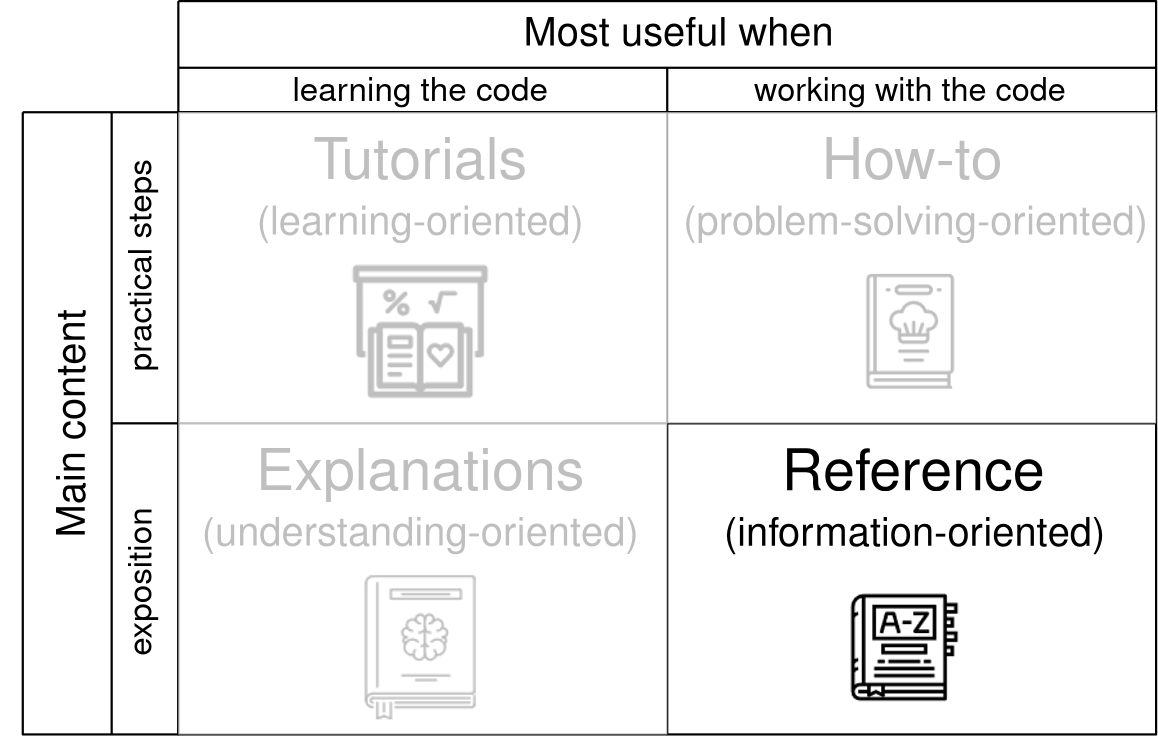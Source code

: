 <?xml version="1.0"?>
<!DOCTYPE ipe SYSTEM "ipe.dtd">
<ipe version="70218" creator="Ipe 7.2.21">
<info created="D:20211125182417" modified="D:20211128232201"/>
<preamble>\renewcommand{\familydefault}{\sfdefault}
\usepackage{helvet}</preamble>
<bitmap id="1" width="128" height="128" BitsPerComponent="8" ColorSpace="DeviceGrayAlpha" Filter="FlateDecode" length="39" alphaLength="835" encoding="base64">
eNrtwTEBAAAAwqD1T20MH6AAAAAAAAAAAAAAAAAAAACAtwFAAAABeNrtmt11tCAQhilhSrAE
SqAE7nNDCXRACZZgCZRACZZgCZTgx4Dr+kcSdVhPzsd7kZyzRB6QmeGFLGNVVVVVVVVVVVVV
VQ8LtKEVnMMPI7H8Kb4YySXP8CU9X53lW0Ume4Xf0kWz+Yv8ni753BX+k/H3dP6xnho/nCuA
TGEE0GQfzkWdxLMmPORooh+zv2GVf5cvWmse5LdxG40dgeBHm7bpJrVAz59KEn4G3WGH+p1t
HT0/MBUPtiThPRy/58lsGHp+eP2chULeRPxRNRvGoZlUYP3x7YZK0mfxPFiGkvGXSvLXIR7S
AFVJfpi474/x1oep2xyFrv5AevlcivXHcX8dch6XkI/4LywE/apDFeJyyC0/HT/Nvk376Tb2
g0xZfsIDpnfA6d12PYqy/BR6Ap2p3E4WD0y+bP2XKfJx/rrb5VqbXX6y/JsSL5XZbQEGv1mR
EvGXfmIhOihB/GP+Qxpxxs5V//XX+SC6I+lYcLhujxoVIV/nTjUOwObaNB3f5q918hdFjoTf
oKn1l26c0Ag3d/nzQVSKraSZzOauRajltdcdPp+nc9SDzu26zfwYL8mHXAMp34k+14PP7Lrx
aeFo+BZtP/awrgL6Jz4aBkp+43c3Oh/l802Cmc/zW/6SeYa/dGMP8Dt4ac0H7awJf2FcZx5Y
f5F2ARsDtOeF+LDf4BJ/kxhDIT7Tbin8l0rit3FhkGaAOxxYGX6u/g3JjbsYnoAP0PBHr37F
91MSJAceImDJ195f5o96xYfVtWoz893ydlljli752d3rew07Pmzqr3jx8WT2On0Ijw1bvofT
fNl77/V38S/n/HPzALiPRWrBV6Ebp9hFrd5/s3r//L3/4ZEs3kxGPGzy745+FX9pAANEfAfs
8/w0AFx7C6wYX9ul2pX/gH46ELBi/CYbf/MAemDl+PHXoszz9f4bdoEXvtj6w1I7/yeBFeaf
8r/0/Hnez/Dd23g8wYf9dxk+O//Jf1j11Po/HX//M9/ur5iMRL40+xZLzz8tQn53hW/p+PzK
9ZOg4wdbeSQdDemgDxuBUfEdz0knj5wTEf+WbvKbh/ns5hfxBrjJ5629oe7u9Kuqqqqqqqqq
qqqqCPUP2l5bDg==
</bitmap>
<bitmap id="2" width="128" height="128" BitsPerComponent="8" ColorSpace="DeviceGrayAlpha" Filter="FlateDecode" length="39" alphaLength="860" encoding="base64">
eNrtwTEBAAAAwqD1T20MH6AAAAAAAAAAAAAAAAAAAACAtwFAAAABeNrtms9qFDEYwPMIeQPz
BCUPoJAH8JBjj3PoA+TQiyAEvLS3XMSTJRd76iEXoSeZgwctIgErtFBlWBQ9SIl169a/fGZm
drvBLsvuxslAze+wySzM/na+JF+SIQhlMplMJpPJZDJTmL2AGAY0Si+gLG6z1dl4exD19E5G
xm/vfczd0uJIv7Ixdw+eNIXhPfmP95qikj35rc7+wC+qxeEd+HUlF6VSXfjLpsBkHuM7O/Sr
uRlXde4nfB6kQ3/FF6WT9pdLTHyyi/GPFyfnv+zP/mvuZ0oVCAsjcS9+Aa6COxVYcKQHP3UK
+5x8RhGpdGo/k9qAf2oMr2vNUM5uhK78GqwFWPe10Y7/ePnLlc6xZH4BBUK3Tl/5T79FourL
vn/40iXzG9N0AAva+7GrO0LdFDyVvxJtSXD9/GTc8jN2i9346eGLy/pITWprcDeNXzoAMbmA
o8nixHdISxP4OUi8NVlhCfje5B5inWXMVgn8uv5NKnwEiLbwzYHxVSw5rv8a6d6vLscZMYo6
KZSahoakiL8IrsJOz8oU8UcPgu4X+j/AkKfwq3N7k3LBAn99iR+e/h3+bvyVxAb8GHR87MfK
1dcFvpIpuvE/ds73dqqBtn7jBPZ/AracSOEv4LzNuMwXP/f9OCDj749xCj+GzWmP9zvuS+mn
3ST5l067WWm/2ulgUFUSPwu7eTj+tUVp4l9MX0u2/rKplzrN/GvqDFy0663Wr10zF7E0fuxs
MV4Djed/DMwnAZVq/ePzD1w8b6q/n7b+c6iTQLL1Ny+eneFmMvrYLgPuMZp2/+EbgWHu9sAX
ckbou9//+AUXaEwrmBn6BPtPwnBQ5P1/9mf/9ff7rc8cSOd+4eYh/5v2JyaEpJ9/ygDD8vi7
rn7N+vVH0Lc/7vyH9+ONzWJ1tk+izr/YXeWijv/8OIw6/2MHTkQeIFIxdw+A4+19vTIqsv+d
niI9PCpXxkT6h2/QlTc6Kcef+ow0yGajX/gcJCTS1TKUkX4KHHHe5N/61YIuEZfLUKBHJ1Hh
M6AYCv3zz55cYe1wEJe/RH2gJPCbJRPAkMVmUEZCP+VLsX4D/QMCfy/Ufi379TfrgP78ZOc+
7s3/rrQwAjAHPfmHo7LAqDAwQJlMJpPJZDKZTAx/AGKF0l8=
</bitmap>
<bitmap id="3" width="128" height="128" BitsPerComponent="8" ColorSpace="DeviceGrayAlpha" Filter="FlateDecode" length="39" alphaLength="721" encoding="base64">
eNrtwTEBAAAAwqD1T20MH6AAAAAAAAAAAAAAAAAAAACAtwFAAAABeNrtmuGRgyAQhSmBEihh
S6AESrAEOqAESrAESrAESqAESuAAjUaDuZwKmUv2/cjc5IyfwvJ2FyUEhUKhUCgUCoWaxW04
J30KL8NpDSfw1AevpAtOHpRyIXTH+RCCIsQGe/wO8hmOSoQgzvGJDz3yP41PlS3LqBZ85vaX
u6U1+ePJhxD8UFS8gH457nK+yas5rmlDd37hgo+f/bLqr+RHO0x2Sp+4erxCkn4xX/Kl9w9K
snxOr0RRyudjQSmoGH/iWb4RDdbfflr0so3/lIdfAEX//S4+BcHZu/iUWz8WeeId/Pvi2EJz
fhfv3feSC2XSyofGfBltWE9TDzHjBN6UzyK+W1mib8rvN5W9KlfadeovLnUsArapPygJDfhg
xkW3me+u2PBdz+/8TmM3rUYvqvJT7h0k8ILrcRBdKgGhIn8T9sWW2VXkx7CXz3+kV0dczXfb
sC/VwKYaH17Y0dD3TnQxnz8UmIQWIoBV5MutD299V1Xk08X2qOon20lGRLVaehBXM/48m0NB
Lvx409NEcF8x/tJXw9yNmYXv5ibNBs8r+l80OMtvVsBu/HldcLdeIZfzabZ5I/J/5Y2vxs9c
Dq6a4wr5T+c0w6ZYHPl5+CGnH1V//0O6nGTyBGT+OPwpNmTV/Y87i4FpAjJ/HH7xaE71+Fqp
OBE21b69SjsCKv3Zjv9S9//BfM4e1LXkw97hLfii9FyBDveJr27/sbMDalr1P1C8AMva9V+d
7jfSHcX9ny/h07Ja8dnOY1FLmvlPWdBo/KUuSmL8fw+frrN/az51v629yvztoxfaePxh/a4B
YPwjH/mbRH3qDSSRttRjs52ay0PSttCS/Il/Woa8k+8lOce3wI5rWG2FH42/4zIfwRfOH9Ul
fH0i/q7gs4dO81X5fz7//NeHPXX5scTyujuuYd6sP6gL3j89eQH+rAFTgkKhUCgUCoVCzfoB
1T2IEQ==
</bitmap>
<bitmap id="4" width="128" height="128" BitsPerComponent="8" ColorSpace="DeviceGrayAlpha" Filter="FlateDecode" length="39" alphaLength="872" encoding="base64">
eNrtwTEBAAAAwqD1T20MH6AAAAAAAAAAAAAAAAAAAACAtwFAAAABeNrtmjFu5CAUQOlSLkdw
lWYbqhSbxk3KlWiidBu2H0U0qd1szxF8BKRcwEewcgKOwN6ABWzP4BlPEvD3MCvxGk8ycp7B
n8+HgFChUCgUCoVCoVDwYELZSvAKu1BmNTpZXwPYLVWivtH24Xtj+jW93yX7a/vobVUZI9cE
UJvqx7blHKFs/sYYgTL6ldEVjF80A3XMfWT07v1VLHjyT/DI6BMzfx877NQqPzOGAfkZtTQA
fhlB4PfxR9f7dVz4Xo3faEeCn3C85K+F52g4iQPsyJ8Yf37qOPVXepzXZnkFh6FHZv5+hMH4
2WRh5/zuyY7ffyzO0tVL/W9DmxJiv2/nCWugtr3TIBB/txx/avigl+NR2Pvw3C+4hcb7+aJ/
SszLDbPDTBO0EH8y3r88/rjt/vAB55P2fpht5pdju/HwxY83z699bLQn459RBue3LdTUMwTA
76F5f6a+UXgh/1VwfhqO83rud5mBom39Tei3A+3mm+fGdU03ztmn+RfOb0cfHzku7e2j9XjJ
Dxh/JPhL/XwE2syj66X5xydfAePnQ3abUg2b18vN+fkXwfilD7p9idbOEp/puwGymV+F71zP
fzhAZ/5mXAqR9X7byTKsrQ/x5tu/7IeqP4f8E/RmVX2t/oH0J9Rf3HW+APDXEWxQf6bW/7n9
WjnW+nkTCYeNv/T1rxphmfww+W9Edp8it/TryA23Kf/W+fww8//e3398Y391fs44pF+RDzn1
w9Sf6e8/t1/1PZy/EZ/SbBl/CfnPb79k9KfmP143OKffnIQuebLYTPr96QzfbVXurmQb/5v7
3TtCu3Ohv0Po3V3fQPwtwTn98iT+HnaWR4Tudme4Q+jRXR82m39z1x8X9Avahu//+T2KZ+j4
f40rv1+h/S9/o3hZ7+c46/tvryv+b39GcQvtv3j8XZn//jWK+5J//3s/JpRnOv/g6j+h853/
YAaMdL8Wfu+O2UXf1J/Bx637/7C7Gix6P13/wsWfxiirX9jFvBr37qy0lrLy608Vg070D/uV
+wNQfe33H2WlLxR/2M//3dT+cHkd1f7k81fhPxd8ozvK/INc5v27G7vDZrq1+6hQF/Nj5ca/
P7tCRS/oiDx8/BIy/fyZzpn/XA+0IHq94gAkZXw1BBUKhUKhUCgUCoWJf0sRAmU=
</bitmap>
<ipestyle name="basic">
<symbol name="arrow/arc(spx)">
<path stroke="sym-stroke" fill="sym-stroke" pen="sym-pen">
0 0 m
-1 0.333 l
-1 -0.333 l
h
</path>
</symbol>
<symbol name="arrow/farc(spx)">
<path stroke="sym-stroke" fill="white" pen="sym-pen">
0 0 m
-1 0.333 l
-1 -0.333 l
h
</path>
</symbol>
<symbol name="arrow/ptarc(spx)">
<path stroke="sym-stroke" fill="sym-stroke" pen="sym-pen">
0 0 m
-1 0.333 l
-0.8 0 l
-1 -0.333 l
h
</path>
</symbol>
<symbol name="arrow/fptarc(spx)">
<path stroke="sym-stroke" fill="white" pen="sym-pen">
0 0 m
-1 0.333 l
-0.8 0 l
-1 -0.333 l
h
</path>
</symbol>
<symbol name="mark/circle(sx)" transformations="translations">
<path fill="sym-stroke">
0.6 0 0 0.6 0 0 e
0.4 0 0 0.4 0 0 e
</path>
</symbol>
<symbol name="mark/disk(sx)" transformations="translations">
<path fill="sym-stroke">
0.6 0 0 0.6 0 0 e
</path>
</symbol>
<symbol name="mark/fdisk(sfx)" transformations="translations">
<group>
<path fill="sym-fill">
0.5 0 0 0.5 0 0 e
</path>
<path fill="sym-stroke" fillrule="eofill">
0.6 0 0 0.6 0 0 e
0.4 0 0 0.4 0 0 e
</path>
</group>
</symbol>
<symbol name="mark/box(sx)" transformations="translations">
<path fill="sym-stroke" fillrule="eofill">
-0.6 -0.6 m
0.6 -0.6 l
0.6 0.6 l
-0.6 0.6 l
h
-0.4 -0.4 m
0.4 -0.4 l
0.4 0.4 l
-0.4 0.4 l
h
</path>
</symbol>
<symbol name="mark/square(sx)" transformations="translations">
<path fill="sym-stroke">
-0.6 -0.6 m
0.6 -0.6 l
0.6 0.6 l
-0.6 0.6 l
h
</path>
</symbol>
<symbol name="mark/fsquare(sfx)" transformations="translations">
<group>
<path fill="sym-fill">
-0.5 -0.5 m
0.5 -0.5 l
0.5 0.5 l
-0.5 0.5 l
h
</path>
<path fill="sym-stroke" fillrule="eofill">
-0.6 -0.6 m
0.6 -0.6 l
0.6 0.6 l
-0.6 0.6 l
h
-0.4 -0.4 m
0.4 -0.4 l
0.4 0.4 l
-0.4 0.4 l
h
</path>
</group>
</symbol>
<symbol name="mark/cross(sx)" transformations="translations">
<group>
<path fill="sym-stroke">
-0.43 -0.57 m
0.57 0.43 l
0.43 0.57 l
-0.57 -0.43 l
h
</path>
<path fill="sym-stroke">
-0.43 0.57 m
0.57 -0.43 l
0.43 -0.57 l
-0.57 0.43 l
h
</path>
</group>
</symbol>
<symbol name="arrow/fnormal(spx)">
<path stroke="sym-stroke" fill="white" pen="sym-pen">
0 0 m
-1 0.333 l
-1 -0.333 l
h
</path>
</symbol>
<symbol name="arrow/pointed(spx)">
<path stroke="sym-stroke" fill="sym-stroke" pen="sym-pen">
0 0 m
-1 0.333 l
-0.8 0 l
-1 -0.333 l
h
</path>
</symbol>
<symbol name="arrow/fpointed(spx)">
<path stroke="sym-stroke" fill="white" pen="sym-pen">
0 0 m
-1 0.333 l
-0.8 0 l
-1 -0.333 l
h
</path>
</symbol>
<symbol name="arrow/linear(spx)">
<path stroke="sym-stroke" pen="sym-pen">
-1 0.333 m
0 0 l
-1 -0.333 l
</path>
</symbol>
<symbol name="arrow/fdouble(spx)">
<path stroke="sym-stroke" fill="white" pen="sym-pen">
0 0 m
-1 0.333 l
-1 -0.333 l
h
-1 0 m
-2 0.333 l
-2 -0.333 l
h
</path>
</symbol>
<symbol name="arrow/double(spx)">
<path stroke="sym-stroke" fill="sym-stroke" pen="sym-pen">
0 0 m
-1 0.333 l
-1 -0.333 l
h
-1 0 m
-2 0.333 l
-2 -0.333 l
h
</path>
</symbol>
<symbol name="arrow/mid-normal(spx)">
<path stroke="sym-stroke" fill="sym-stroke" pen="sym-pen">
0.5 0 m
-0.5 0.333 l
-0.5 -0.333 l
h
</path>
</symbol>
<symbol name="arrow/mid-fnormal(spx)">
<path stroke="sym-stroke" fill="white" pen="sym-pen">
0.5 0 m
-0.5 0.333 l
-0.5 -0.333 l
h
</path>
</symbol>
<symbol name="arrow/mid-pointed(spx)">
<path stroke="sym-stroke" fill="sym-stroke" pen="sym-pen">
0.5 0 m
-0.5 0.333 l
-0.3 0 l
-0.5 -0.333 l
h
</path>
</symbol>
<symbol name="arrow/mid-fpointed(spx)">
<path stroke="sym-stroke" fill="white" pen="sym-pen">
0.5 0 m
-0.5 0.333 l
-0.3 0 l
-0.5 -0.333 l
h
</path>
</symbol>
<symbol name="arrow/mid-double(spx)">
<path stroke="sym-stroke" fill="sym-stroke" pen="sym-pen">
1 0 m
0 0.333 l
0 -0.333 l
h
0 0 m
-1 0.333 l
-1 -0.333 l
h
</path>
</symbol>
<symbol name="arrow/mid-fdouble(spx)">
<path stroke="sym-stroke" fill="white" pen="sym-pen">
1 0 m
0 0.333 l
0 -0.333 l
h
0 0 m
-1 0.333 l
-1 -0.333 l
h
</path>
</symbol>
<pen name="heavier" value="0.8"/>
<pen name="fat" value="1.2"/>
<pen name="ultrafat" value="2"/>
<symbolsize name="large" value="5"/>
<symbolsize name="small" value="2"/>
<symbolsize name="tiny" value="1.1"/>
<arrowsize name="large" value="10"/>
<arrowsize name="small" value="5"/>
<arrowsize name="tiny" value="3"/>
<color name="red" value="1 0 0"/>
<color name="blue" value="0 0 1"/>
<color name="green" value="0 1 0"/>
<color name="yellow" value="1 1 0"/>
<color name="orange" value="1 0.647 0"/>
<color name="gold" value="1 0.843 0"/>
<color name="purple" value="0.627 0.125 0.941"/>
<color name="gray" value="0.745"/>
<color name="brown" value="0.647 0.165 0.165"/>
<color name="navy" value="0 0 0.502"/>
<color name="pink" value="1 0.753 0.796"/>
<color name="seagreen" value="0.18 0.545 0.341"/>
<color name="turquoise" value="0.251 0.878 0.816"/>
<color name="violet" value="0.933 0.51 0.933"/>
<color name="darkblue" value="0 0 0.545"/>
<color name="darkcyan" value="0 0.545 0.545"/>
<color name="darkgray" value="0.663"/>
<color name="darkgreen" value="0 0.392 0"/>
<color name="darkmagenta" value="0.545 0 0.545"/>
<color name="darkorange" value="1 0.549 0"/>
<color name="darkred" value="0.545 0 0"/>
<color name="lightblue" value="0.678 0.847 0.902"/>
<color name="lightcyan" value="0.878 1 1"/>
<color name="lightgray" value="0.827"/>
<color name="lightgreen" value="0.565 0.933 0.565"/>
<color name="lightyellow" value="1 1 0.878"/>
<dashstyle name="dotted" value="[1 3] 0"/>
<dashstyle name="dashed" value="[4] 0"/>
<dashstyle name="dash dotted" value="[4 2 1 2] 0"/>
<dashstyle name="dash dot dotted" value="[4 2 1 2 1 2] 0"/>
<textsize name="large" value="\large"/>
<textsize name="Large" value="\Large"/>
<textsize name="LARGE" value="\LARGE"/>
<textsize name="huge" value="\huge"/>
<textsize name="Huge" value="\Huge"/>
<textsize name="small" value="\small"/>
<textsize name="footnote" value="\footnotesize"/>
<textsize name="tiny" value="\tiny"/>
<textstyle name="center" begin="\begin{center}" end="\end{center}"/>
<textstyle name="itemize" begin="\begin{itemize}" end="\end{itemize}"/>
<textstyle name="item" begin="\begin{itemize}\item{}" end="\end{itemize}"/>
<gridsize name="4 pts" value="4"/>
<gridsize name="8 pts (~3 mm)" value="8"/>
<gridsize name="16 pts (~6 mm)" value="16"/>
<gridsize name="32 pts (~12 mm)" value="32"/>
<gridsize name="10 pts (~3.5 mm)" value="10"/>
<gridsize name="20 pts (~7 mm)" value="20"/>
<gridsize name="14 pts (~5 mm)" value="14"/>
<gridsize name="28 pts (~10 mm)" value="28"/>
<gridsize name="56 pts (~20 mm)" value="56"/>
<anglesize name="90 deg" value="90"/>
<anglesize name="60 deg" value="60"/>
<anglesize name="45 deg" value="45"/>
<anglesize name="30 deg" value="30"/>
<anglesize name="22.5 deg" value="22.5"/>
<opacity name="10%" value="0.1"/>
<opacity name="30%" value="0.3"/>
<opacity name="50%" value="0.5"/>
<opacity name="75%" value="0.75"/>
<tiling name="falling" angle="-60" step="4" width="1"/>
<tiling name="rising" angle="30" step="4" width="1"/>
</ipestyle>
<page>
<layer name="alpha"/>
<view layers="alpha" active="alpha"/>
<path layer="alpha" matrix="0.980769 0 0 1 9.23077 0" fill="white">
64 776 m
64 512 l
480 512 l
480 776 l
h
</path>
<text matrix="1 0 0 1 27.9278 -152" transformations="translations" pos="128 752" stroke="black" type="label" width="118.292" height="14.927" depth="4.31" valign="baseline" size="huge">Explanations</text>
<text matrix="1 0 0 1 -79.4512 20" transformations="translations" pos="256 692" stroke="black" type="label" width="77.05" height="14.929" depth="0.34" valign="baseline" size="huge">Tutorials</text>
<text matrix="0.975762 0 0 1 156.656 44" transformations="translations" pos="208 668" stroke="black" type="label" width="65.128" height="14.929" depth="0.34" valign="baseline" size="huge">How-to</text>
<text matrix="0.975762 0 0 1 -6.08464 -136.083" transformations="translations" pos="360 736" stroke="black" type="label" width="94.695" height="15.095" depth="0.34" valign="baseline" size="huge">Reference</text>
<text matrix="0.975762 0 0 1 -35.5097 104" pos="380 636" stroke="black" type="label" width="115.007" height="8.637" depth="2.66" valign="baseline" size="large">working with the code</text>
<text matrix="1 0 0 1 -38.9292 164" transformations="translations" pos="208 576" stroke="black" type="label" width="92.006" height="8.637" depth="2.66" valign="baseline" size="large">learning the code</text>
<text matrix="0 1 -1 0 734.353 302.782" transformations="rigid" pos="340 616" stroke="black" type="label" width="76.285" height="8.64" depth="2.49" valign="baseline" size="large">practical steps</text>
<text matrix="0 1 -1 0 726.353 416.291" transformations="rigid" pos="124 608" stroke="black" type="label" width="53.463" height="8.64" depth="2.49" valign="baseline" size="large">exposition</text>
<path stroke="black" pen="heavier">
128 736 m
128 512 l
480 512 l
480 736 l
h
</path>
<path stroke="black" pen="heavier">
72 736 m
480 736 l
</path>
<path stroke="black" pen="heavier">
304 752 m
304 512 l
</path>
<path stroke="black" pen="heavier">
104 624 m
480 624 l
</path>
<path stroke="black" pen="heavier">
128 776 m
128 512 l
</path>
<text matrix="1.27553 0 0 3.22161 -181.395 -1224.51" transformations="translations" pos="340 616" stroke="black" type="label" width="111.626" height="10.486" depth="0.23" valign="baseline" size="Large">Most useful when</text>
<path stroke="black" pen="heavier">
128 752 m
480 752 l
</path>
<text matrix="1 0 0 1 -35.8092 36" transformations="translations" pos="192 656" stroke="black" type="label" width="117.766" height="10.482" depth="3.19" valign="baseline" size="Large">(learning-oriented)</text>
<text matrix="0.975762 0 0 1 122.405 36" transformations="translations" pos="192 656" stroke="black" type="label" width="167.332" height="10.482" depth="3.19" valign="baseline" size="Large">(problem-solving-oriented)</text>
<text matrix="1 0 0 1 -55.5712 -76" transformations="translations" pos="192 656" stroke="black" type="label" width="157.29" height="10.482" depth="3.19" valign="baseline" size="Large">(understanding-oriented)</text>
<text matrix="0.975762 0 0 1 137.076 -76.0995" transformations="translations" pos="192 656" stroke="black" type="label" width="137.262" height="10.481" depth="2.99" valign="baseline" size="Large">(information-oriented)</text>
<text matrix="0 1 -1 0 710.353 242.935" transformations="rigid" pos="340 616" stroke="black" type="label" width="82.131" height="10.372" depth="0.23" valign="baseline" size="Large">Main content</text>
<image matrix="0.616955 0 0 0.616955 205.817 283.648" rect="249.5 373 345.5 469" bitmap="4"/>
<path stroke="black" pen="heavier">
104 736 m
104 512 l
</path>
<image matrix="0.610523 0 0 0.625689 209.759 393.724" rect="249.5 373 345.5 469" bitmap="3"/>
<image matrix="0.782787 0 0 0.782787 -17.8054 327.585" rect="249.5 373 345.5 469" bitmap="1"/>
<path stroke="black" pen="heavier">
128 776 m
480 776 l
480 736 l
</path>
<path stroke="black" pen="heavier">
72 736 m
72 512 l
128 512 l
</path>
<image matrix="0.785712 0 0 0.785712 -18.6757 212.601" rect="249.5 373 345.5 469" bitmap="2"/>
<path stroke="black">
64 768 m
64 768 l
64 768 l
64 768 l
h
</path>
<path fill="white" opacity="75%" stroke-opacity="opaque">
128 736 m
128 512 l
304 512 l
304 736 l
h
</path>
<path matrix="1 0 0 0.5 176 368" fill="white" opacity="75%" stroke-opacity="opaque">
128 736 m
128 512 l
304 512 l
304 736 l
h
</path>
</page>
</ipe>
